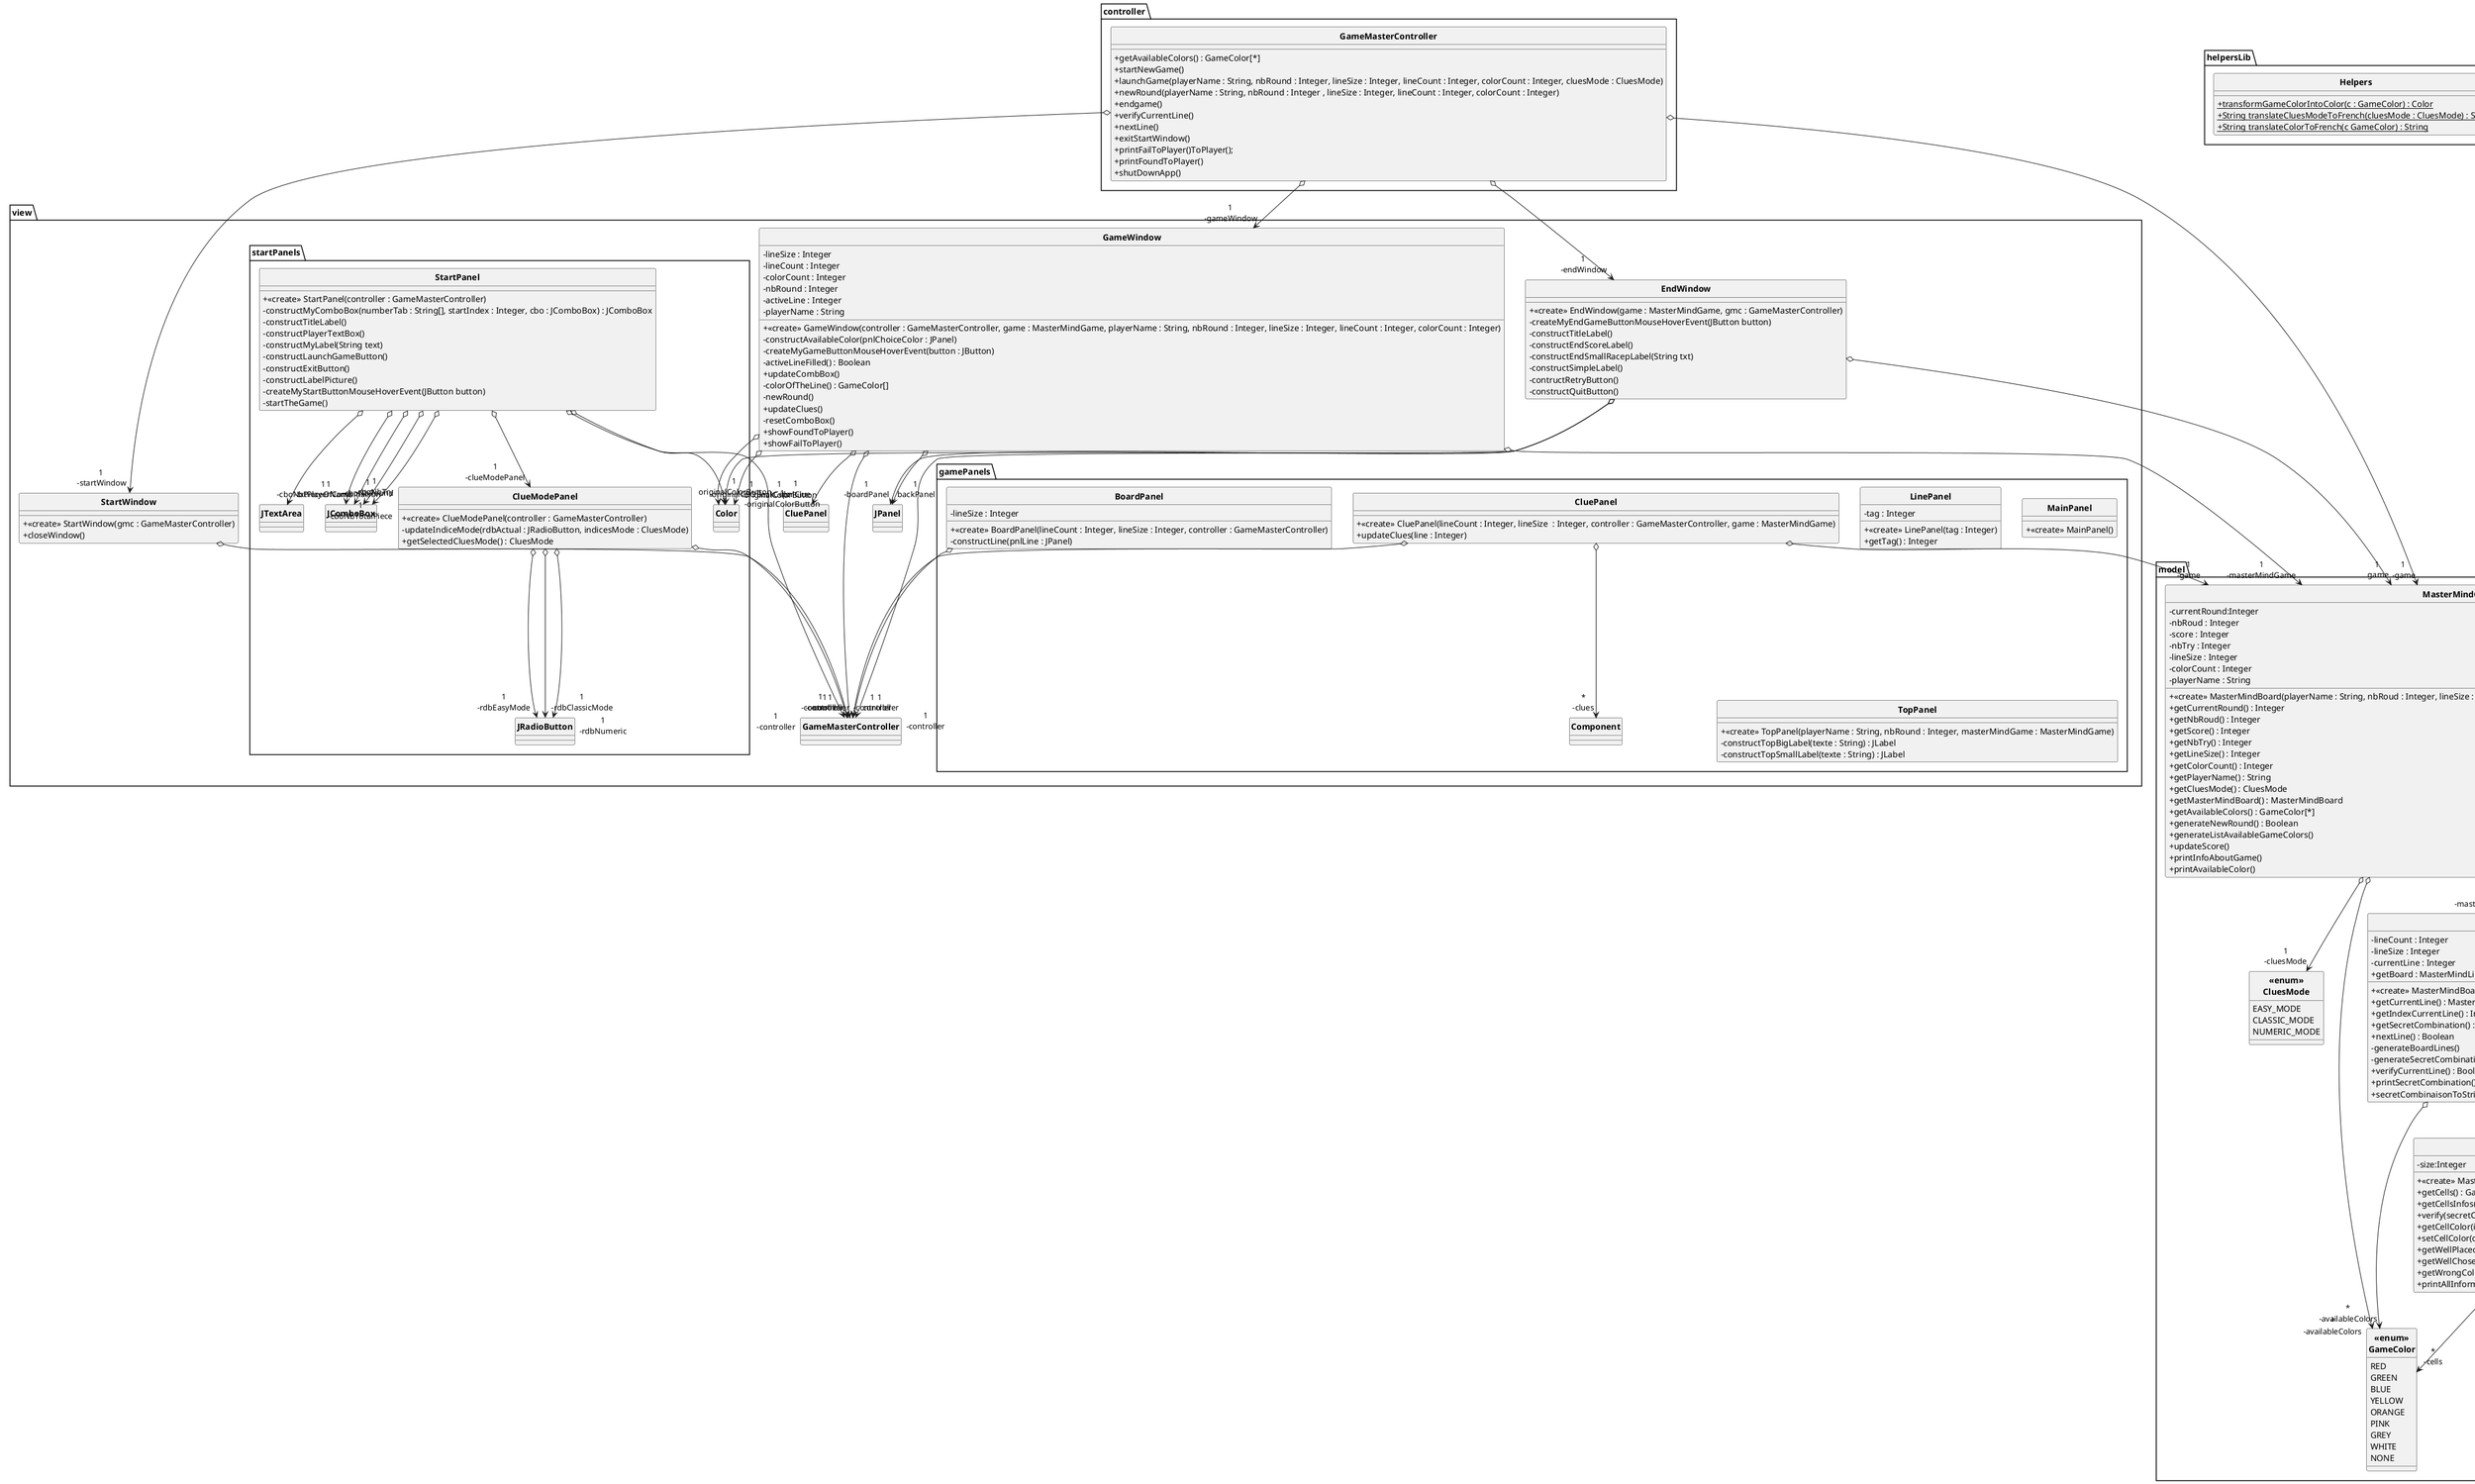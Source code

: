 @startuml
skinparam style strictuml
skinparam classAttributeIconSize 0
skinparam classFontStyle Bold

package model
{
    enum "<<enum>>\nCellInfo" as CellInfo
    {
        WELL_PLACED
        GOOD_COLOR
        NOT_PRESENT
        NONE
    }

    enum "<<enum>>\nCluesMode" as CluesMode
    {
        EASY_MODE
        CLASSIC_MODE
        NUMERIC_MODE
    }

    enum "<<enum>>\nGameColor" as GameColor
    {
        RED
        GREEN
        BLUE
        YELLOW
        ORANGE
        PINK
        GREY
        WHITE
        NONE
    }

    class MasterMindBoard
    {
        - lineCount : Integer
        - lineSize : Integer
        - currentLine : Integer
        + <<create>> MasterMindBoard(lineSize:Integer, lineCount:Integer, availableColors : GameColor[*])
        + getCurrentLine() : MasterMindLine
        + getIndexCurrentLine() : Integer
        + getSecretCombination() : MasterMindLine
        + getBoard : MasterMindLine[*]
        + nextLine() : Boolean
        - generateBoardLines()
        - generateSecretCombination()
        + verifyCurrentLine() : Boolean
        + printSecretCombination()
        + secretCombinaisonToString():String
    }

    MasterMindBoard o--> " 1\n -secretCombination\n\n * -board" MasterMindLine
    MasterMindBoard o--> " *\n -availableColors" GameColor

    class MasterMindGame
    {
        - currentRound:Integer
        - nbRoud : Integer
        - score : Integer
        - nbTry : Integer
        - lineSize : Integer
        - colorCount : Integer
        - playerName : String
        + <<create>> MasterMindBoard(playerName : String, nbRoud : Integer, lineSize : Integer, colorCount : Integer, nbTry : Integer,cluesMode : CluesMode)
        + getCurrentRound() : Integer
        + getNbRoud() : Integer
        + getScore() : Integer
        + getNbTry() : Integer
        + getLineSize() : Integer
        + getColorCount() : Integer
        + getPlayerName() : String
        + getCluesMode() : CluesMode
        + getMasterMindBoard() : MasterMindBoard
        + getAvailableColors() : GameColor[*]
        + generateNewRound() : Boolean
        + generateListAvailableGameColors()
        + updateScore()
        + printInfoAboutGame()
        + printAvailableColor()
    }

    MasterMindGame o--> " 1\n -cluesMode" CluesMode
    MasterMindGame o--> " 1\n -masterMindBoard" MasterMindBoard
    MasterMindGame o--> " *\n -availableColors" GameColor

    class MasterMindLine
    {
        - size:Integer
        +<<create>> MasterMindLine(size:Integer)
        + getCells() : GameColor[*]
        + getCellsInfos() : CellInfo[*]
        + verify(secretCombination:MasterMindLine) : Boolean
        + getCellColor(index:Integer) : GameColor
        + setCellColor(color:GameColor, index:Integer)
        + getWellPlaced() : Integer
        + getWellChosen() : Integer
        + getWrongColor() : Integer
        + printAllInformationsAboutTheLine(secretCombination:MasterMindLine)
    }

    MasterMindLine o--> " *\n -cells" GameColor
    MasterMindLine o--> " *\n -cellInfos" CellInfo
}

package view
{
    class StartWindow
    {
        + <<create>> StartWindow(gmc : GameMasterController)
        + closeWindow()
    }

    StartWindow o--> "1\n-controller" GameMasterController

    package startPanels
    {
        class StartPanel
        {
                + <<create>> StartPanel(controller : GameMasterController)
                - constructMyComboBox(numberTab : String[], startIndex : Integer, cbo : JComboBox) : JComboBox
                - constructTitleLabel()
                - constructPlayerTextBox()
                - constructMyLabel(String text)
                - constructLaunchGameButton()
                - constructExitButton()
                - constructLabelPicture()
                - createMyStartButtonMouseHoverEvent(JButton button)
                - startTheGame()
        }

        StartPanel o--> "1\n-controller" GameMasterController
        StartPanel o--> "1\n-txtPlayerName" JTextArea
        StartPanel o--> "1\n-cboNbRound" JComboBox
        StartPanel o--> "1\n-cboNbTotalPiece" JComboBox
        StartPanel o--> "1\n-cboNbTry" JComboBox
        StartPanel o--> "1\n-cboNbPieceOfCombinaison" JComboBox
        StartPanel o--> "1\n-clueModePanel" ClueModePanel
        StartPanel o--> "1\n-originalColorButton" Color

        class ClueModePanel
        {
            + <<create>> ClueModePanel(controller : GameMasterController)
            - updateIndiceMode(rdbActual : JRadioButton, indicesMode : CluesMode)
            + getSelectedCluesMode() : CluesMode
        }

        ClueModePanel o--> "1\n-controller" GameMasterController
        ClueModePanel o--> "1\n-rdbEasyMode" JRadioButton
        ClueModePanel o--> "1\n-rdbClassicMode" JRadioButton
        ClueModePanel o--> "1\n-rdbNumeric" JRadioButton
    }

    class GameWindow
    {
        - lineSize : Integer
        - lineCount : Integer
        - colorCount : Integer
        - nbRound : Integer
        - activeLine : Integer
        - playerName : String
        + <<create>> GameWindow(controller : GameMasterController, game : MasterMindGame, playerName : String, nbRound : Integer, lineSize : Integer, lineCount : Integer, colorCount : Integer)
        - constructAvailableColor(pnlChoiceColor : JPanel)
        - createMyGameButtonMouseHoverEvent(button : JButton)
        - activeLineFilled() : Boolean
        + updateCombBox()
        - colorOfTheLine() : GameColor[]
        - newRound()
        + updateClues()
        - resetComboBox()
        + showFoundToPlayer()
        + showFailToPlayer()
    }

    GameWindow o--> "1\n-controller" GameMasterController
    GameWindow o--> "1\n-masterMindGame" MasterMindGame
    GameWindow o--> "1\n-boardPanel" JPanel
    GameWindow o--> "1\n-pnlClue" CluePanel
    GameWindow o--> "1\n-originalCBOBackColor" Color
    GameWindow o--> "1\n-originalColorButton" Color

    package gamePanels
    {
        class BoardPanel
        {
           - lineSize : Integer
           + <<create>> BoardPanel(lineCount : Integer, lineSize : Integer, controller : GameMasterController)
           - constructLine(pnlLine : JPanel)
        }

        BoardPanel o--> "1\n-controller" GameMasterController

        class CluePanel
        {
            + <<create>> CluePanel(lineCount : Integer, lineSize  : Integer, controller : GameMasterController, game : MasterMindGame)
            + updateClues(line : Integer)
        }

        CluePanel o--> "1\n-controller" GameMasterController
        CluePanel o--> "1\n-game" MasterMindGame
        CluePanel o--> "*\n-clues" Component

        class LinePanel
        {
            - tag : Integer
            + <<create>> LinePanel(tag : Integer)
            + getTag() : Integer
        }

        class MainPanel
        {
            + <<create>> MainPanel()
        }

        class TopPanel
        {
           + <<create>> TopPanel(playerName : String, nbRound : Integer, masterMindGame : MasterMindGame)
           - constructTopBigLabel(texte : String) : JLabel
           - constructTopSmallLabel(texte : String) : JLabel
        }
    }

    class EndWindow
    {
        + <<create>> EndWindow(game : MasterMindGame, gmc : GameMasterController)
        - createMyEndGameButtonMouseHoverEvent(JButton button)
        - constructTitleLabel()
        - constructEndScoreLabel()
        - constructEndSmallRacepLabel(String txt)
        - constructSimpleLabel()
        - contructRetryButton()
        - constructQuitButton()
    }

    EndWindow o--> "1\n game" MasterMindGame
    EndWindow o--> "1\n controller" GameMasterController
    EndWindow o--> "1\n originalColorButton" Color
    EndWindow o--> "1\n backPanel" JPanel
}

package controller
{
    class GameMasterController
    {
        + getAvailableColors() : GameColor[*]
        + startNewGame()
        + launchGame(playerName : String, nbRound : Integer, lineSize : Integer, lineCount : Integer, colorCount : Integer, cluesMode : CluesMode)
        + newRound(playerName : String, nbRound : Integer , lineSize : Integer, lineCount : Integer, colorCount : Integer)
        + endgame()
        + verifyCurrentLine()
        + nextLine()
        + exitStartWindow()
        + printFailToPlayer()ToPlayer();
        + printFoundToPlayer()
        + shutDownApp()
    }

    GameMasterController o--> "1\n -startWindow" StartWindow
    GameMasterController o--> "1\n -gameWindow" GameWindow
    GameMasterController o--> "1\n -endWindow" EndWindow
    GameMasterController o--> "1\n -game" MasterMindGame
}

package helpersLib
{
    class Helpers
    {
        + {static} transformGameColorIntoColor(c : GameColor) : Color
        + {static} String translateCluesModeToFrench(cluesMode : CluesMode) : String
        + {static} String translateColorToFrench(c GameColor) : String
    }
}

'The uses



@enduml